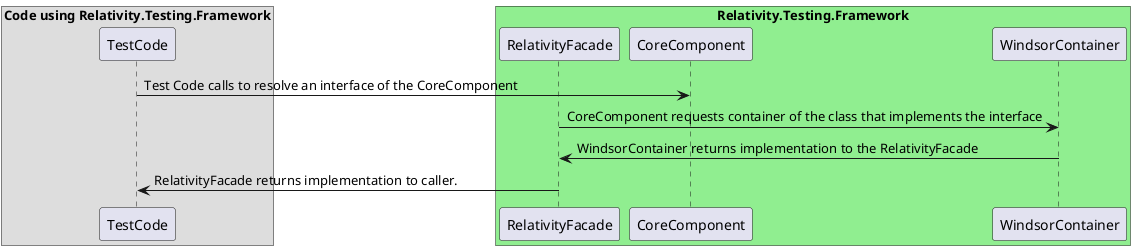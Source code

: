 @startuml Relativity.Testing.Framework RegisteredServices Sequence Diagram

box "Code using Relativity.Testing.Framework"
participant "TestCode"
end box

box "Relativity.Testing.Framework" #LightGreen
participant "RelativityFacade"
participant "CoreComponent"
participant "WindsorContainer"
end box

"TestCode" -> "CoreComponent" : Test Code calls to resolve an interface of the CoreComponent
"RelativityFacade" -> "WindsorContainer" : CoreComponent requests container of the class that implements the interface
"WindsorContainer" -> "RelativityFacade" : WindsorContainer returns implementation to the RelativityFacade
"TestCode" <- "RelativityFacade" : RelativityFacade returns implementation to caller. 

@enduml
